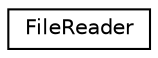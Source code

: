 digraph "Graphical Class Hierarchy"
{
  edge [fontname="Helvetica",fontsize="10",labelfontname="Helvetica",labelfontsize="10"];
  node [fontname="Helvetica",fontsize="10",shape=record];
  rankdir="LR";
  Node0 [label="FileReader",height=0.2,width=0.4,color="black", fillcolor="white", style="filled",URL="$class_file_reader.html"];
}
